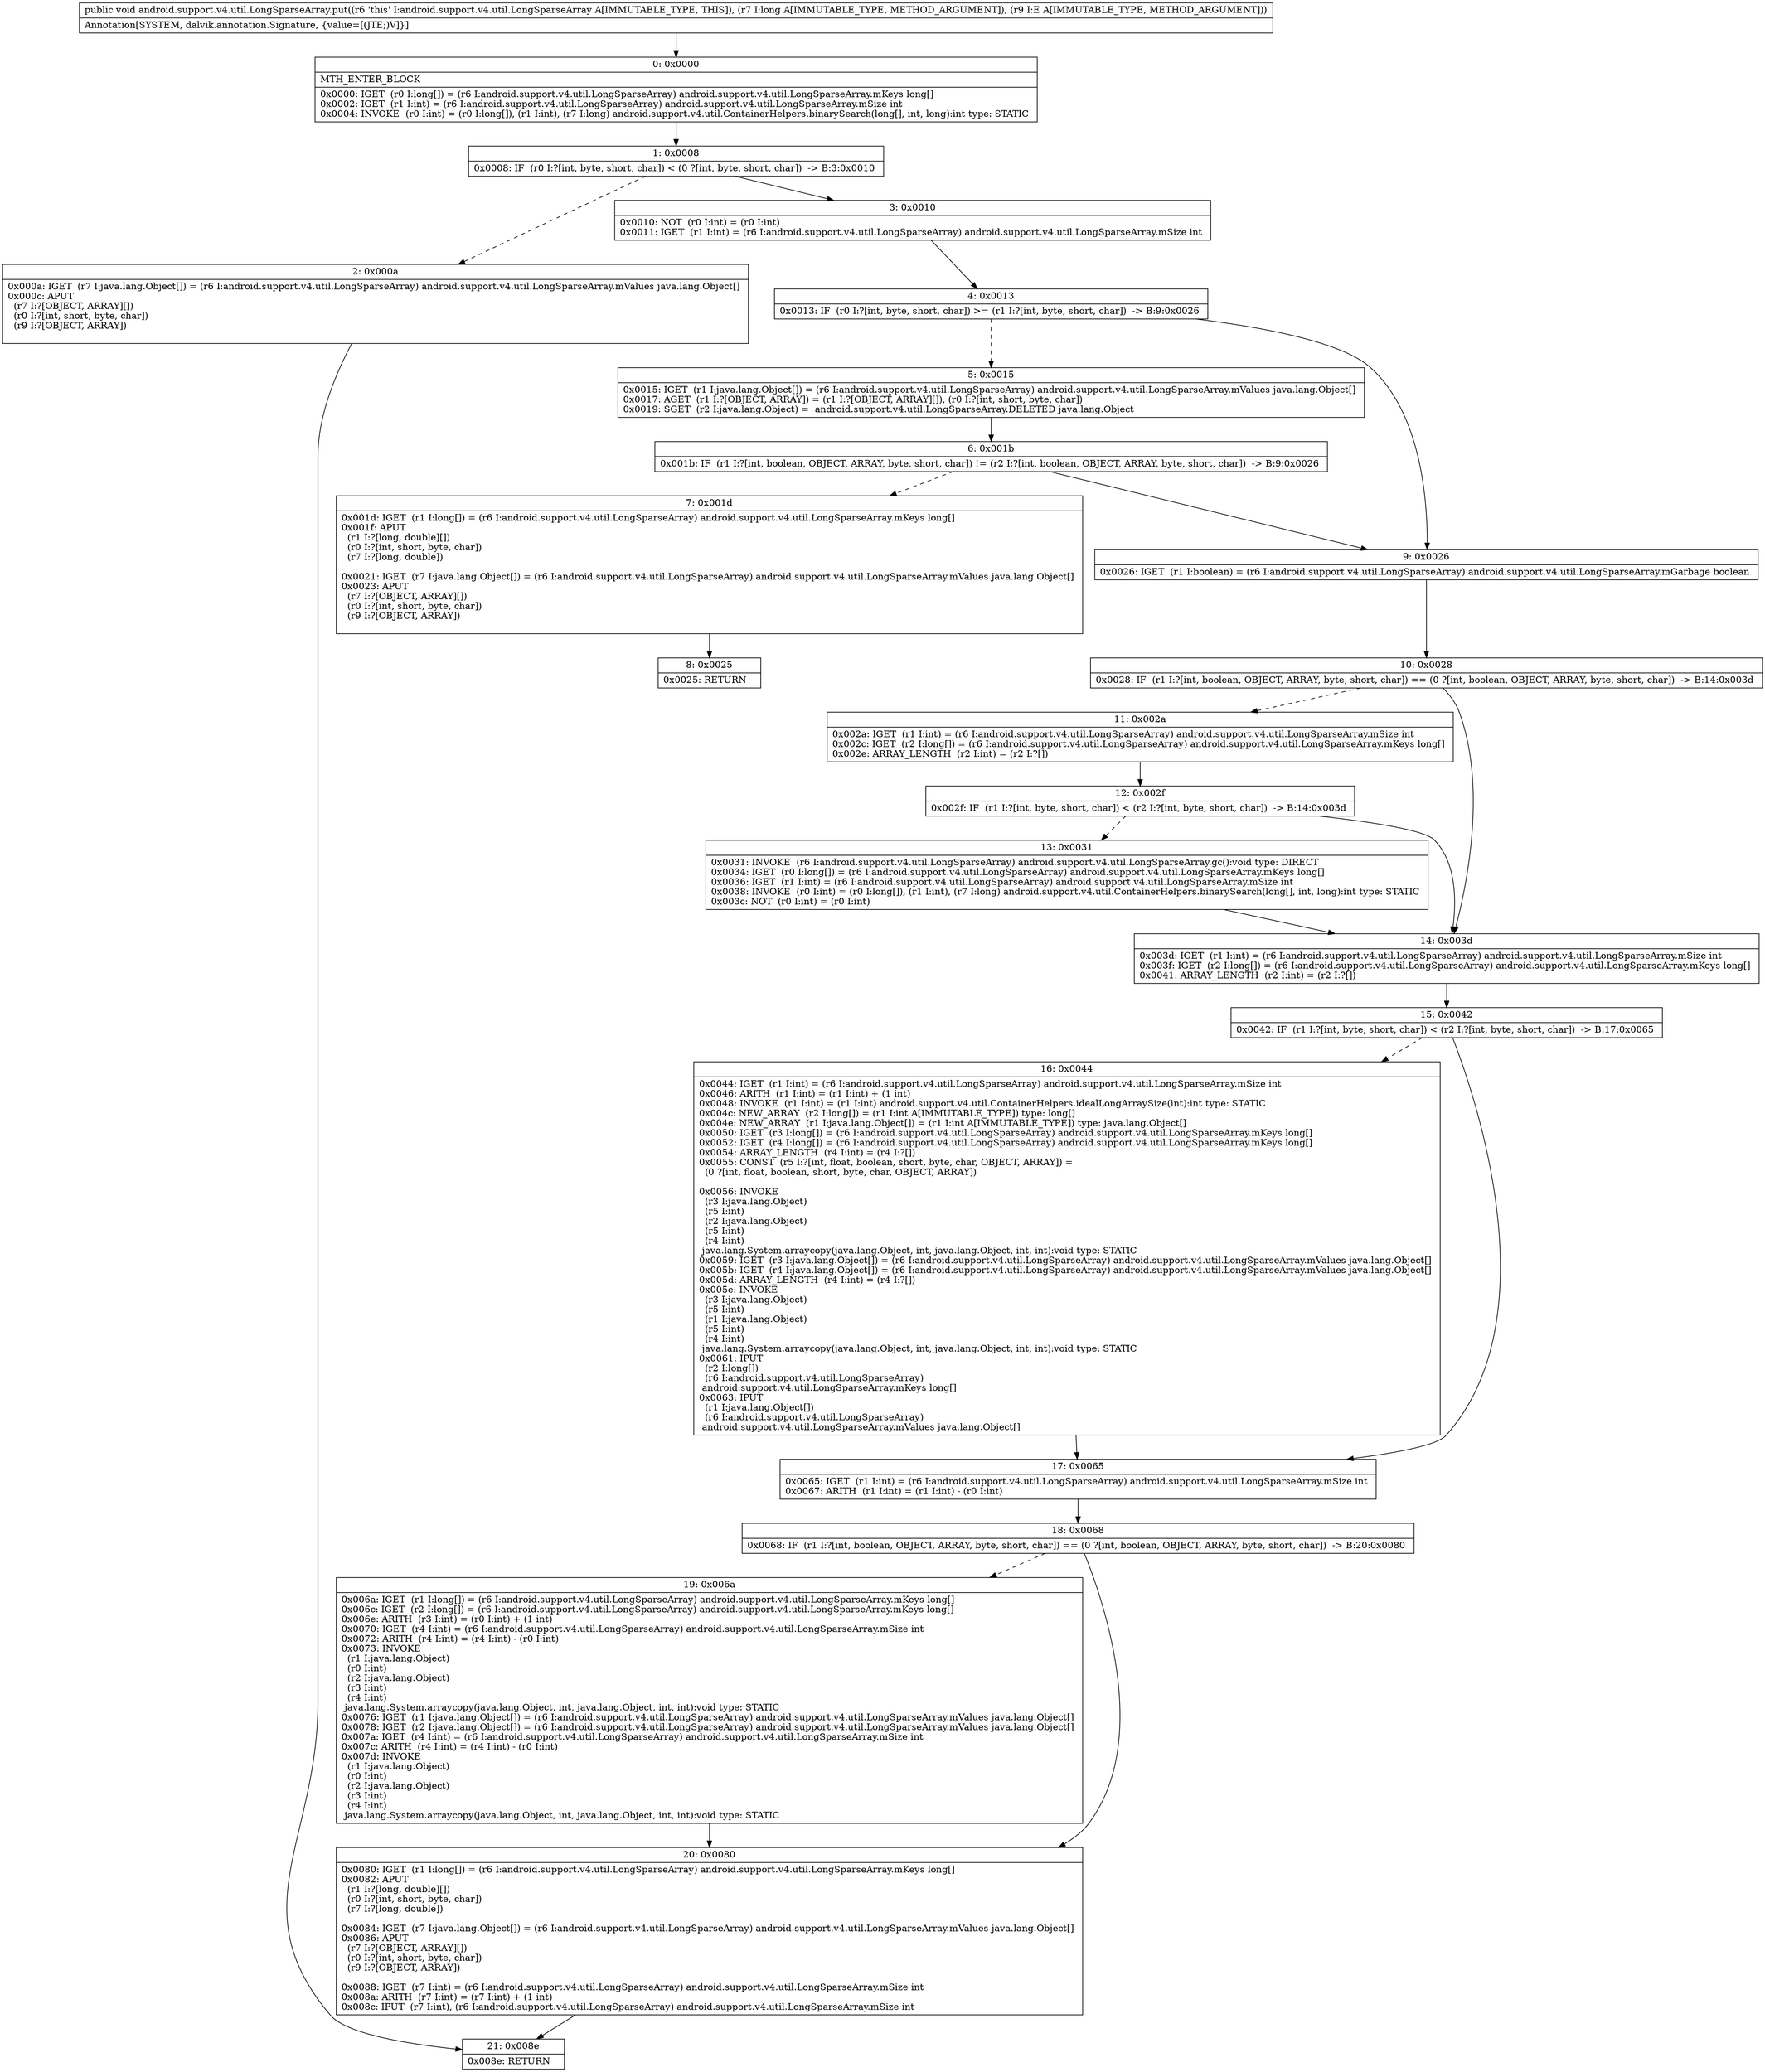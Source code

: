 digraph "CFG forandroid.support.v4.util.LongSparseArray.put(JLjava\/lang\/Object;)V" {
Node_0 [shape=record,label="{0\:\ 0x0000|MTH_ENTER_BLOCK\l|0x0000: IGET  (r0 I:long[]) = (r6 I:android.support.v4.util.LongSparseArray) android.support.v4.util.LongSparseArray.mKeys long[] \l0x0002: IGET  (r1 I:int) = (r6 I:android.support.v4.util.LongSparseArray) android.support.v4.util.LongSparseArray.mSize int \l0x0004: INVOKE  (r0 I:int) = (r0 I:long[]), (r1 I:int), (r7 I:long) android.support.v4.util.ContainerHelpers.binarySearch(long[], int, long):int type: STATIC \l}"];
Node_1 [shape=record,label="{1\:\ 0x0008|0x0008: IF  (r0 I:?[int, byte, short, char]) \< (0 ?[int, byte, short, char])  \-\> B:3:0x0010 \l}"];
Node_2 [shape=record,label="{2\:\ 0x000a|0x000a: IGET  (r7 I:java.lang.Object[]) = (r6 I:android.support.v4.util.LongSparseArray) android.support.v4.util.LongSparseArray.mValues java.lang.Object[] \l0x000c: APUT  \l  (r7 I:?[OBJECT, ARRAY][])\l  (r0 I:?[int, short, byte, char])\l  (r9 I:?[OBJECT, ARRAY])\l \l}"];
Node_3 [shape=record,label="{3\:\ 0x0010|0x0010: NOT  (r0 I:int) = (r0 I:int) \l0x0011: IGET  (r1 I:int) = (r6 I:android.support.v4.util.LongSparseArray) android.support.v4.util.LongSparseArray.mSize int \l}"];
Node_4 [shape=record,label="{4\:\ 0x0013|0x0013: IF  (r0 I:?[int, byte, short, char]) \>= (r1 I:?[int, byte, short, char])  \-\> B:9:0x0026 \l}"];
Node_5 [shape=record,label="{5\:\ 0x0015|0x0015: IGET  (r1 I:java.lang.Object[]) = (r6 I:android.support.v4.util.LongSparseArray) android.support.v4.util.LongSparseArray.mValues java.lang.Object[] \l0x0017: AGET  (r1 I:?[OBJECT, ARRAY]) = (r1 I:?[OBJECT, ARRAY][]), (r0 I:?[int, short, byte, char]) \l0x0019: SGET  (r2 I:java.lang.Object) =  android.support.v4.util.LongSparseArray.DELETED java.lang.Object \l}"];
Node_6 [shape=record,label="{6\:\ 0x001b|0x001b: IF  (r1 I:?[int, boolean, OBJECT, ARRAY, byte, short, char]) != (r2 I:?[int, boolean, OBJECT, ARRAY, byte, short, char])  \-\> B:9:0x0026 \l}"];
Node_7 [shape=record,label="{7\:\ 0x001d|0x001d: IGET  (r1 I:long[]) = (r6 I:android.support.v4.util.LongSparseArray) android.support.v4.util.LongSparseArray.mKeys long[] \l0x001f: APUT  \l  (r1 I:?[long, double][])\l  (r0 I:?[int, short, byte, char])\l  (r7 I:?[long, double])\l \l0x0021: IGET  (r7 I:java.lang.Object[]) = (r6 I:android.support.v4.util.LongSparseArray) android.support.v4.util.LongSparseArray.mValues java.lang.Object[] \l0x0023: APUT  \l  (r7 I:?[OBJECT, ARRAY][])\l  (r0 I:?[int, short, byte, char])\l  (r9 I:?[OBJECT, ARRAY])\l \l}"];
Node_8 [shape=record,label="{8\:\ 0x0025|0x0025: RETURN   \l}"];
Node_9 [shape=record,label="{9\:\ 0x0026|0x0026: IGET  (r1 I:boolean) = (r6 I:android.support.v4.util.LongSparseArray) android.support.v4.util.LongSparseArray.mGarbage boolean \l}"];
Node_10 [shape=record,label="{10\:\ 0x0028|0x0028: IF  (r1 I:?[int, boolean, OBJECT, ARRAY, byte, short, char]) == (0 ?[int, boolean, OBJECT, ARRAY, byte, short, char])  \-\> B:14:0x003d \l}"];
Node_11 [shape=record,label="{11\:\ 0x002a|0x002a: IGET  (r1 I:int) = (r6 I:android.support.v4.util.LongSparseArray) android.support.v4.util.LongSparseArray.mSize int \l0x002c: IGET  (r2 I:long[]) = (r6 I:android.support.v4.util.LongSparseArray) android.support.v4.util.LongSparseArray.mKeys long[] \l0x002e: ARRAY_LENGTH  (r2 I:int) = (r2 I:?[]) \l}"];
Node_12 [shape=record,label="{12\:\ 0x002f|0x002f: IF  (r1 I:?[int, byte, short, char]) \< (r2 I:?[int, byte, short, char])  \-\> B:14:0x003d \l}"];
Node_13 [shape=record,label="{13\:\ 0x0031|0x0031: INVOKE  (r6 I:android.support.v4.util.LongSparseArray) android.support.v4.util.LongSparseArray.gc():void type: DIRECT \l0x0034: IGET  (r0 I:long[]) = (r6 I:android.support.v4.util.LongSparseArray) android.support.v4.util.LongSparseArray.mKeys long[] \l0x0036: IGET  (r1 I:int) = (r6 I:android.support.v4.util.LongSparseArray) android.support.v4.util.LongSparseArray.mSize int \l0x0038: INVOKE  (r0 I:int) = (r0 I:long[]), (r1 I:int), (r7 I:long) android.support.v4.util.ContainerHelpers.binarySearch(long[], int, long):int type: STATIC \l0x003c: NOT  (r0 I:int) = (r0 I:int) \l}"];
Node_14 [shape=record,label="{14\:\ 0x003d|0x003d: IGET  (r1 I:int) = (r6 I:android.support.v4.util.LongSparseArray) android.support.v4.util.LongSparseArray.mSize int \l0x003f: IGET  (r2 I:long[]) = (r6 I:android.support.v4.util.LongSparseArray) android.support.v4.util.LongSparseArray.mKeys long[] \l0x0041: ARRAY_LENGTH  (r2 I:int) = (r2 I:?[]) \l}"];
Node_15 [shape=record,label="{15\:\ 0x0042|0x0042: IF  (r1 I:?[int, byte, short, char]) \< (r2 I:?[int, byte, short, char])  \-\> B:17:0x0065 \l}"];
Node_16 [shape=record,label="{16\:\ 0x0044|0x0044: IGET  (r1 I:int) = (r6 I:android.support.v4.util.LongSparseArray) android.support.v4.util.LongSparseArray.mSize int \l0x0046: ARITH  (r1 I:int) = (r1 I:int) + (1 int) \l0x0048: INVOKE  (r1 I:int) = (r1 I:int) android.support.v4.util.ContainerHelpers.idealLongArraySize(int):int type: STATIC \l0x004c: NEW_ARRAY  (r2 I:long[]) = (r1 I:int A[IMMUTABLE_TYPE]) type: long[] \l0x004e: NEW_ARRAY  (r1 I:java.lang.Object[]) = (r1 I:int A[IMMUTABLE_TYPE]) type: java.lang.Object[] \l0x0050: IGET  (r3 I:long[]) = (r6 I:android.support.v4.util.LongSparseArray) android.support.v4.util.LongSparseArray.mKeys long[] \l0x0052: IGET  (r4 I:long[]) = (r6 I:android.support.v4.util.LongSparseArray) android.support.v4.util.LongSparseArray.mKeys long[] \l0x0054: ARRAY_LENGTH  (r4 I:int) = (r4 I:?[]) \l0x0055: CONST  (r5 I:?[int, float, boolean, short, byte, char, OBJECT, ARRAY]) = \l  (0 ?[int, float, boolean, short, byte, char, OBJECT, ARRAY])\l \l0x0056: INVOKE  \l  (r3 I:java.lang.Object)\l  (r5 I:int)\l  (r2 I:java.lang.Object)\l  (r5 I:int)\l  (r4 I:int)\l java.lang.System.arraycopy(java.lang.Object, int, java.lang.Object, int, int):void type: STATIC \l0x0059: IGET  (r3 I:java.lang.Object[]) = (r6 I:android.support.v4.util.LongSparseArray) android.support.v4.util.LongSparseArray.mValues java.lang.Object[] \l0x005b: IGET  (r4 I:java.lang.Object[]) = (r6 I:android.support.v4.util.LongSparseArray) android.support.v4.util.LongSparseArray.mValues java.lang.Object[] \l0x005d: ARRAY_LENGTH  (r4 I:int) = (r4 I:?[]) \l0x005e: INVOKE  \l  (r3 I:java.lang.Object)\l  (r5 I:int)\l  (r1 I:java.lang.Object)\l  (r5 I:int)\l  (r4 I:int)\l java.lang.System.arraycopy(java.lang.Object, int, java.lang.Object, int, int):void type: STATIC \l0x0061: IPUT  \l  (r2 I:long[])\l  (r6 I:android.support.v4.util.LongSparseArray)\l android.support.v4.util.LongSparseArray.mKeys long[] \l0x0063: IPUT  \l  (r1 I:java.lang.Object[])\l  (r6 I:android.support.v4.util.LongSparseArray)\l android.support.v4.util.LongSparseArray.mValues java.lang.Object[] \l}"];
Node_17 [shape=record,label="{17\:\ 0x0065|0x0065: IGET  (r1 I:int) = (r6 I:android.support.v4.util.LongSparseArray) android.support.v4.util.LongSparseArray.mSize int \l0x0067: ARITH  (r1 I:int) = (r1 I:int) \- (r0 I:int) \l}"];
Node_18 [shape=record,label="{18\:\ 0x0068|0x0068: IF  (r1 I:?[int, boolean, OBJECT, ARRAY, byte, short, char]) == (0 ?[int, boolean, OBJECT, ARRAY, byte, short, char])  \-\> B:20:0x0080 \l}"];
Node_19 [shape=record,label="{19\:\ 0x006a|0x006a: IGET  (r1 I:long[]) = (r6 I:android.support.v4.util.LongSparseArray) android.support.v4.util.LongSparseArray.mKeys long[] \l0x006c: IGET  (r2 I:long[]) = (r6 I:android.support.v4.util.LongSparseArray) android.support.v4.util.LongSparseArray.mKeys long[] \l0x006e: ARITH  (r3 I:int) = (r0 I:int) + (1 int) \l0x0070: IGET  (r4 I:int) = (r6 I:android.support.v4.util.LongSparseArray) android.support.v4.util.LongSparseArray.mSize int \l0x0072: ARITH  (r4 I:int) = (r4 I:int) \- (r0 I:int) \l0x0073: INVOKE  \l  (r1 I:java.lang.Object)\l  (r0 I:int)\l  (r2 I:java.lang.Object)\l  (r3 I:int)\l  (r4 I:int)\l java.lang.System.arraycopy(java.lang.Object, int, java.lang.Object, int, int):void type: STATIC \l0x0076: IGET  (r1 I:java.lang.Object[]) = (r6 I:android.support.v4.util.LongSparseArray) android.support.v4.util.LongSparseArray.mValues java.lang.Object[] \l0x0078: IGET  (r2 I:java.lang.Object[]) = (r6 I:android.support.v4.util.LongSparseArray) android.support.v4.util.LongSparseArray.mValues java.lang.Object[] \l0x007a: IGET  (r4 I:int) = (r6 I:android.support.v4.util.LongSparseArray) android.support.v4.util.LongSparseArray.mSize int \l0x007c: ARITH  (r4 I:int) = (r4 I:int) \- (r0 I:int) \l0x007d: INVOKE  \l  (r1 I:java.lang.Object)\l  (r0 I:int)\l  (r2 I:java.lang.Object)\l  (r3 I:int)\l  (r4 I:int)\l java.lang.System.arraycopy(java.lang.Object, int, java.lang.Object, int, int):void type: STATIC \l}"];
Node_20 [shape=record,label="{20\:\ 0x0080|0x0080: IGET  (r1 I:long[]) = (r6 I:android.support.v4.util.LongSparseArray) android.support.v4.util.LongSparseArray.mKeys long[] \l0x0082: APUT  \l  (r1 I:?[long, double][])\l  (r0 I:?[int, short, byte, char])\l  (r7 I:?[long, double])\l \l0x0084: IGET  (r7 I:java.lang.Object[]) = (r6 I:android.support.v4.util.LongSparseArray) android.support.v4.util.LongSparseArray.mValues java.lang.Object[] \l0x0086: APUT  \l  (r7 I:?[OBJECT, ARRAY][])\l  (r0 I:?[int, short, byte, char])\l  (r9 I:?[OBJECT, ARRAY])\l \l0x0088: IGET  (r7 I:int) = (r6 I:android.support.v4.util.LongSparseArray) android.support.v4.util.LongSparseArray.mSize int \l0x008a: ARITH  (r7 I:int) = (r7 I:int) + (1 int) \l0x008c: IPUT  (r7 I:int), (r6 I:android.support.v4.util.LongSparseArray) android.support.v4.util.LongSparseArray.mSize int \l}"];
Node_21 [shape=record,label="{21\:\ 0x008e|0x008e: RETURN   \l}"];
MethodNode[shape=record,label="{public void android.support.v4.util.LongSparseArray.put((r6 'this' I:android.support.v4.util.LongSparseArray A[IMMUTABLE_TYPE, THIS]), (r7 I:long A[IMMUTABLE_TYPE, METHOD_ARGUMENT]), (r9 I:E A[IMMUTABLE_TYPE, METHOD_ARGUMENT]))  | Annotation[SYSTEM, dalvik.annotation.Signature, \{value=[(JTE;)V]\}]\l}"];
MethodNode -> Node_0;
Node_0 -> Node_1;
Node_1 -> Node_2[style=dashed];
Node_1 -> Node_3;
Node_2 -> Node_21;
Node_3 -> Node_4;
Node_4 -> Node_5[style=dashed];
Node_4 -> Node_9;
Node_5 -> Node_6;
Node_6 -> Node_7[style=dashed];
Node_6 -> Node_9;
Node_7 -> Node_8;
Node_9 -> Node_10;
Node_10 -> Node_11[style=dashed];
Node_10 -> Node_14;
Node_11 -> Node_12;
Node_12 -> Node_13[style=dashed];
Node_12 -> Node_14;
Node_13 -> Node_14;
Node_14 -> Node_15;
Node_15 -> Node_16[style=dashed];
Node_15 -> Node_17;
Node_16 -> Node_17;
Node_17 -> Node_18;
Node_18 -> Node_19[style=dashed];
Node_18 -> Node_20;
Node_19 -> Node_20;
Node_20 -> Node_21;
}


